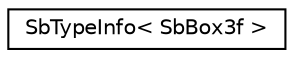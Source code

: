 digraph "Graphical Class Hierarchy"
{
 // LATEX_PDF_SIZE
  edge [fontname="Helvetica",fontsize="10",labelfontname="Helvetica",labelfontsize="10"];
  node [fontname="Helvetica",fontsize="10",shape=record];
  rankdir="LR";
  Node0 [label="SbTypeInfo\< SbBox3f \>",height=0.2,width=0.4,color="black", fillcolor="white", style="filled",URL="$structSbTypeInfo_3_01SbBox3f_01_4.html",tooltip=" "];
}
